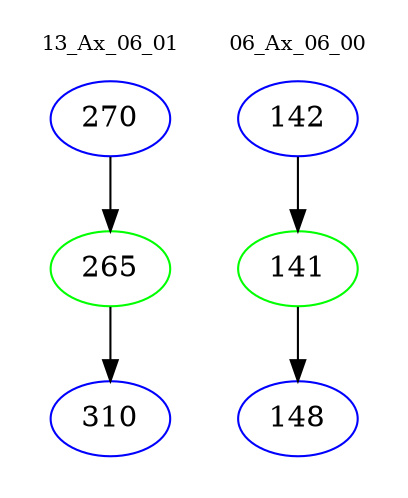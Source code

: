 digraph{
subgraph cluster_0 {
color = white
label = "13_Ax_06_01";
fontsize=10;
T0_270 [label="270", color="blue"]
T0_270 -> T0_265 [color="black"]
T0_265 [label="265", color="green"]
T0_265 -> T0_310 [color="black"]
T0_310 [label="310", color="blue"]
}
subgraph cluster_1 {
color = white
label = "06_Ax_06_00";
fontsize=10;
T1_142 [label="142", color="blue"]
T1_142 -> T1_141 [color="black"]
T1_141 [label="141", color="green"]
T1_141 -> T1_148 [color="black"]
T1_148 [label="148", color="blue"]
}
}
